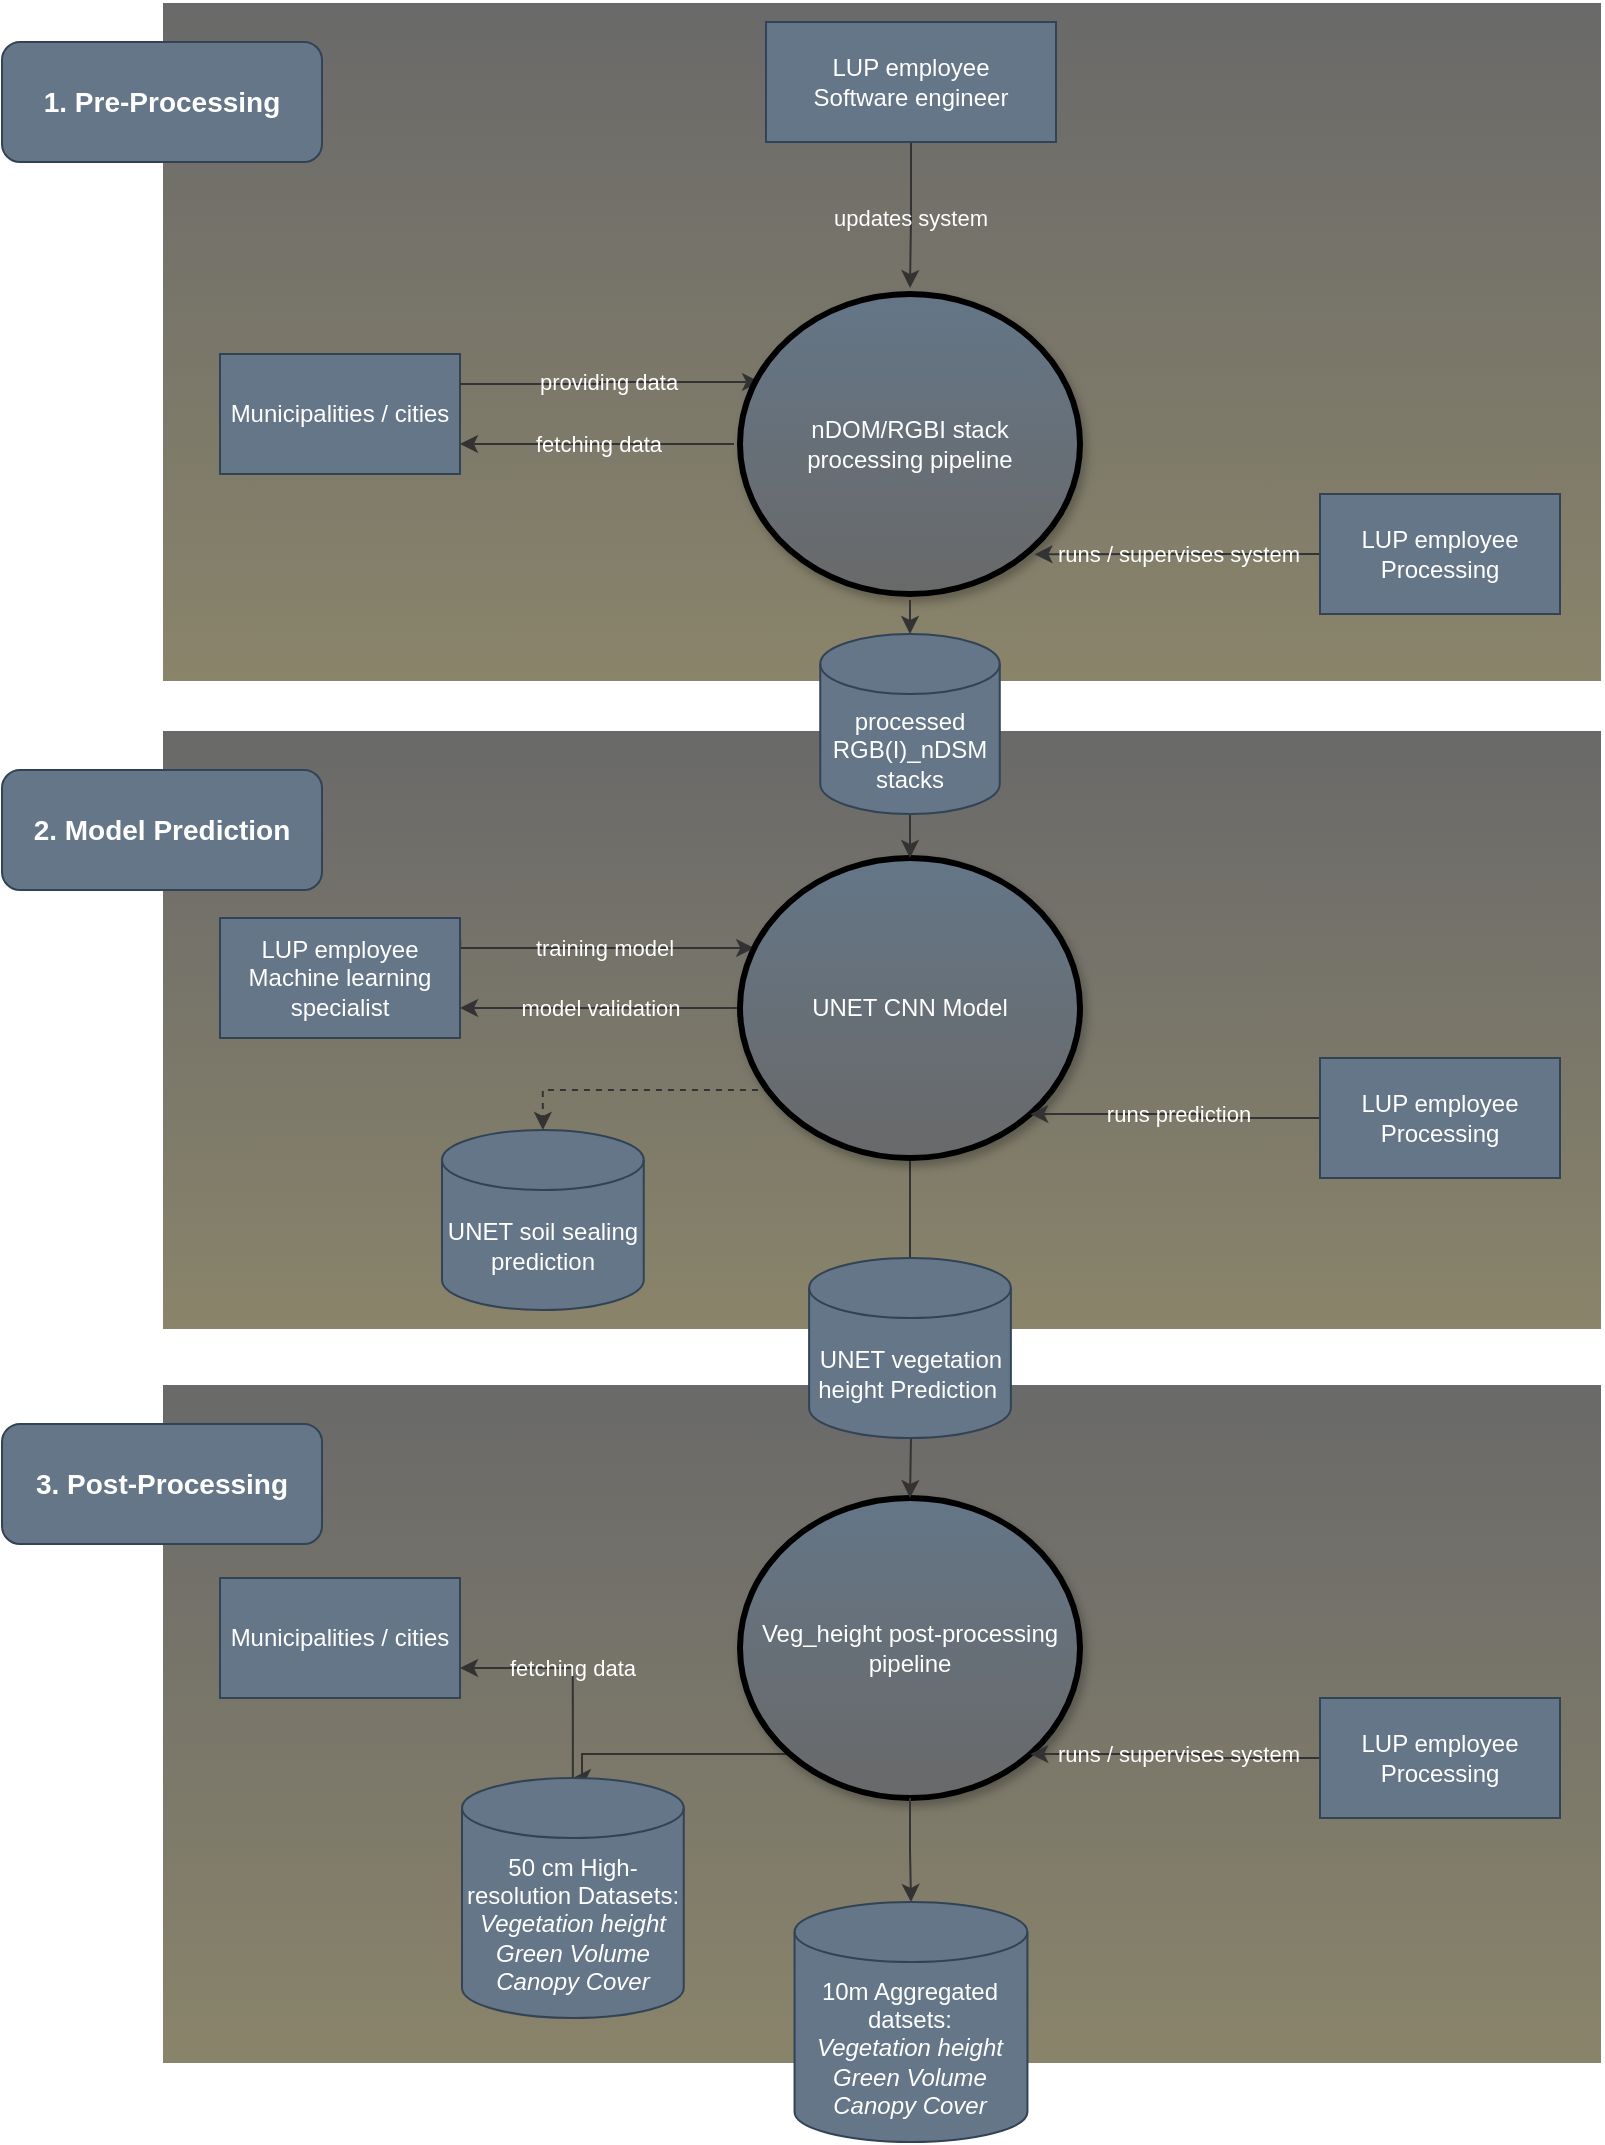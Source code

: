 <mxfile version="21.5.0" type="device">
  <diagram name="Page-1" id="R0YZM0QswhvQu5ZdeoU2">
    <mxGraphModel dx="1773" dy="1035" grid="1" gridSize="10" guides="1" tooltips="1" connect="1" arrows="1" fold="1" page="1" pageScale="1" pageWidth="850" pageHeight="1100" background="none" math="0" shadow="0">
      <root>
        <mxCell id="0" />
        <mxCell id="1" parent="0" />
        <mxCell id="ags-blKFMq7NGF_BfUHY-3" value="" style="rounded=0;whiteSpace=wrap;html=1;align=left;labelBackgroundColor=none;labelBorderColor=none;fillColor=#696969;strokeColor=#FFFFFF;gradientColor=#8A846A;gradientDirection=south;" vertex="1" parent="1">
          <mxGeometry x="120" y="20" width="720" height="340" as="geometry" />
        </mxCell>
        <mxCell id="DS0aTNGZ2Fv6DF-EMrfK-2" value="Municipalities / cities" style="rounded=0;whiteSpace=wrap;html=1;fillColor=#647687;fontColor=#ffffff;strokeColor=#314354;" parent="1" vertex="1">
          <mxGeometry x="149" y="196" width="120" height="60" as="geometry" />
        </mxCell>
        <mxCell id="DS0aTNGZ2Fv6DF-EMrfK-6" value="providing data" style="edgeStyle=orthogonalEdgeStyle;rounded=0;orthogonalLoop=1;jettySize=auto;html=1;exitX=1;exitY=0.25;exitDx=0;exitDy=0;entryX=0.074;entryY=0.301;entryDx=0;entryDy=0;entryPerimeter=0;labelBackgroundColor=none;fontColor=#FFFFFF;strokeColor=#333333;" parent="1" source="DS0aTNGZ2Fv6DF-EMrfK-2" target="DS0aTNGZ2Fv6DF-EMrfK-3" edge="1">
          <mxGeometry x="0.003" relative="1" as="geometry">
            <mxPoint as="offset" />
          </mxGeometry>
        </mxCell>
        <mxCell id="DS0aTNGZ2Fv6DF-EMrfK-8" value="fetching data" style="edgeStyle=orthogonalEdgeStyle;rounded=0;orthogonalLoop=1;jettySize=auto;html=1;exitX=0;exitY=0.5;exitDx=0;exitDy=0;entryX=1;entryY=0.75;entryDx=0;entryDy=0;labelBackgroundColor=none;strokeColor=#333333;fontColor=#FFFFFF;" parent="1" source="DS0aTNGZ2Fv6DF-EMrfK-3" target="DS0aTNGZ2Fv6DF-EMrfK-2" edge="1">
          <mxGeometry relative="1" as="geometry" />
        </mxCell>
        <mxCell id="DS0aTNGZ2Fv6DF-EMrfK-3" value="nDOM/RGBI stack&lt;br&gt;processing pipeline" style="ellipse;whiteSpace=wrap;html=1;fillColor=#647687;fontColor=#ffffff;strokeColor=#000000;shadow=1;gradientColor=#696969;strokeWidth=3;perimeterSpacing=3;" parent="1" vertex="1">
          <mxGeometry x="409" y="166" width="170" height="150" as="geometry" />
        </mxCell>
        <mxCell id="DS0aTNGZ2Fv6DF-EMrfK-11" value="runs / supervises system" style="edgeStyle=orthogonalEdgeStyle;rounded=0;orthogonalLoop=1;jettySize=auto;html=1;exitX=0;exitY=0.5;exitDx=0;exitDy=0;entryX=1;entryY=1;entryDx=0;entryDy=0;labelBackgroundColor=none;fontColor=#FFFFFF;strokeColor=#333333;" parent="1" source="DS0aTNGZ2Fv6DF-EMrfK-4" target="DS0aTNGZ2Fv6DF-EMrfK-3" edge="1">
          <mxGeometry relative="1" as="geometry" />
        </mxCell>
        <mxCell id="DS0aTNGZ2Fv6DF-EMrfK-4" value="LUP employee&lt;br&gt;Processing" style="rounded=0;whiteSpace=wrap;html=1;fillColor=#647687;fontColor=#ffffff;strokeColor=#314354;" parent="1" vertex="1">
          <mxGeometry x="699" y="266" width="120" height="60" as="geometry" />
        </mxCell>
        <mxCell id="DS0aTNGZ2Fv6DF-EMrfK-13" value="updates system" style="edgeStyle=orthogonalEdgeStyle;rounded=0;orthogonalLoop=1;jettySize=auto;html=1;exitX=0.5;exitY=1;exitDx=0;exitDy=0;entryX=0.5;entryY=0;entryDx=0;entryDy=0;labelBackgroundColor=none;strokeColor=#333333;fontColor=#FFFFFF;" parent="1" source="DS0aTNGZ2Fv6DF-EMrfK-12" target="DS0aTNGZ2Fv6DF-EMrfK-3" edge="1">
          <mxGeometry x="0.053" relative="1" as="geometry">
            <mxPoint as="offset" />
          </mxGeometry>
        </mxCell>
        <mxCell id="DS0aTNGZ2Fv6DF-EMrfK-12" value="LUP employee&lt;br&gt;Software engineer" style="rounded=0;whiteSpace=wrap;html=1;fillColor=#647687;fontColor=#ffffff;strokeColor=#314354;" parent="1" vertex="1">
          <mxGeometry x="422" y="30" width="145" height="60" as="geometry" />
        </mxCell>
        <mxCell id="ags-blKFMq7NGF_BfUHY-7" value="&lt;b&gt;&lt;font style=&quot;font-size: 14px;&quot;&gt;1. Pre-Processing&lt;/font&gt;&lt;/b&gt;" style="rounded=1;whiteSpace=wrap;html=1;fillColor=#647687;fontColor=#ffffff;strokeColor=#314354;" vertex="1" parent="1">
          <mxGeometry x="40" y="40" width="160" height="60" as="geometry" />
        </mxCell>
        <mxCell id="ags-blKFMq7NGF_BfUHY-8" value="" style="rounded=0;whiteSpace=wrap;html=1;align=left;fillColor=#696969;strokeColor=#FFFFFF;labelBackgroundColor=none;labelBorderColor=none;gradientColor=#8A846A;gradientDirection=south;" vertex="1" parent="1">
          <mxGeometry x="120" y="384" width="720" height="300" as="geometry" />
        </mxCell>
        <mxCell id="ags-blKFMq7NGF_BfUHY-9" value="training model" style="edgeStyle=orthogonalEdgeStyle;rounded=0;orthogonalLoop=1;jettySize=auto;html=1;exitX=1.001;exitY=0.182;exitDx=0;exitDy=0;labelBackgroundColor=none;fontColor=#FFFFFF;exitPerimeter=0;strokeColor=#333333;" edge="1" parent="1" source="ags-blKFMq7NGF_BfUHY-10" target="ags-blKFMq7NGF_BfUHY-13">
          <mxGeometry relative="1" as="geometry">
            <Array as="points">
              <mxPoint x="269" y="493" />
            </Array>
          </mxGeometry>
        </mxCell>
        <mxCell id="ags-blKFMq7NGF_BfUHY-10" value="LUP employee&lt;br&gt;Machine learning specialist" style="rounded=0;whiteSpace=wrap;html=1;fillColor=#647687;fontColor=#ffffff;strokeColor=#314354;" vertex="1" parent="1">
          <mxGeometry x="149" y="478" width="120" height="60" as="geometry" />
        </mxCell>
        <mxCell id="ags-blKFMq7NGF_BfUHY-11" value="model validation" style="edgeStyle=orthogonalEdgeStyle;rounded=0;orthogonalLoop=1;jettySize=auto;html=1;exitX=0;exitY=0.5;exitDx=0;exitDy=0;entryX=1;entryY=0.75;entryDx=0;entryDy=0;labelBackgroundColor=none;strokeColor=#333333;fontColor=#FFFFFF;" edge="1" parent="1" source="ags-blKFMq7NGF_BfUHY-13" target="ags-blKFMq7NGF_BfUHY-10">
          <mxGeometry relative="1" as="geometry" />
        </mxCell>
        <mxCell id="ags-blKFMq7NGF_BfUHY-26" style="edgeStyle=orthogonalEdgeStyle;rounded=0;orthogonalLoop=1;jettySize=auto;html=1;exitX=0.5;exitY=1;exitDx=0;exitDy=0;entryX=0.5;entryY=0;entryDx=0;entryDy=0;entryPerimeter=0;labelBackgroundColor=none;strokeColor=#333333;fontColor=#FFFFFF;" edge="1" parent="1" source="ags-blKFMq7NGF_BfUHY-13">
          <mxGeometry relative="1" as="geometry">
            <mxPoint x="493.995" y="674" as="targetPoint" />
          </mxGeometry>
        </mxCell>
        <mxCell id="ags-blKFMq7NGF_BfUHY-30" style="edgeStyle=orthogonalEdgeStyle;rounded=0;orthogonalLoop=1;jettySize=auto;html=1;exitX=0.088;exitY=0.773;exitDx=0;exitDy=0;entryX=0.5;entryY=0;entryDx=0;entryDy=0;entryPerimeter=0;dashed=1;exitPerimeter=0;labelBackgroundColor=none;strokeColor=#333333;fontColor=#FFFFFF;" edge="1" parent="1" source="ags-blKFMq7NGF_BfUHY-13" target="ags-blKFMq7NGF_BfUHY-27">
          <mxGeometry relative="1" as="geometry" />
        </mxCell>
        <mxCell id="ags-blKFMq7NGF_BfUHY-13" value="UNET CNN Model" style="ellipse;whiteSpace=wrap;html=1;fillColor=#647687;fontColor=#ffffff;strokeColor=#000000;shadow=1;gradientColor=#696969;strokeWidth=3;" vertex="1" parent="1">
          <mxGeometry x="409" y="448" width="170" height="150" as="geometry" />
        </mxCell>
        <mxCell id="ags-blKFMq7NGF_BfUHY-14" value="runs prediction" style="edgeStyle=orthogonalEdgeStyle;rounded=0;orthogonalLoop=1;jettySize=auto;html=1;exitX=0;exitY=0.5;exitDx=0;exitDy=0;entryX=1;entryY=1;entryDx=0;entryDy=0;labelBackgroundColor=none;strokeColor=#333333;fontColor=#FFFFFF;" edge="1" parent="1" source="ags-blKFMq7NGF_BfUHY-15" target="ags-blKFMq7NGF_BfUHY-13">
          <mxGeometry relative="1" as="geometry" />
        </mxCell>
        <mxCell id="ags-blKFMq7NGF_BfUHY-15" value="LUP employee&lt;br&gt;Processing" style="rounded=0;whiteSpace=wrap;html=1;fillColor=#647687;fontColor=#ffffff;strokeColor=#314354;" vertex="1" parent="1">
          <mxGeometry x="699" y="548" width="120" height="60" as="geometry" />
        </mxCell>
        <mxCell id="ags-blKFMq7NGF_BfUHY-19" value="&lt;b&gt;&lt;font style=&quot;font-size: 14px;&quot;&gt;2. Model Prediction&lt;/font&gt;&lt;/b&gt;" style="rounded=1;whiteSpace=wrap;html=1;fillColor=#647687;fontColor=#ffffff;strokeColor=#314354;" vertex="1" parent="1">
          <mxGeometry x="40" y="404" width="160" height="60" as="geometry" />
        </mxCell>
        <mxCell id="DS0aTNGZ2Fv6DF-EMrfK-10" value="" style="edgeStyle=orthogonalEdgeStyle;rounded=0;orthogonalLoop=1;jettySize=auto;html=1;exitX=0.5;exitY=1;exitDx=0;exitDy=0;entryX=0.5;entryY=0;entryDx=0;entryDy=0;fontSize=11;labelBackgroundColor=none;strokeColor=#333333;fontColor=#FFFFFF;" parent="1" target="ags-blKFMq7NGF_BfUHY-13" edge="1">
          <mxGeometry x="-0.135" relative="1" as="geometry">
            <mxPoint x="494.005" y="419" as="sourcePoint" />
            <mxPoint x="494.5" y="394" as="targetPoint" />
            <mxPoint as="offset" />
          </mxGeometry>
        </mxCell>
        <mxCell id="ags-blKFMq7NGF_BfUHY-21" value="" style="edgeStyle=orthogonalEdgeStyle;rounded=0;orthogonalLoop=1;jettySize=auto;html=1;exitX=0.5;exitY=1;exitDx=0;exitDy=0;entryX=0.5;entryY=0;entryDx=0;entryDy=0;fontSize=11;labelBackgroundColor=none;strokeColor=#333333;fontColor=#FFFFFF;" edge="1" parent="1" source="DS0aTNGZ2Fv6DF-EMrfK-3" target="ags-blKFMq7NGF_BfUHY-20">
          <mxGeometry x="-0.135" relative="1" as="geometry">
            <mxPoint x="494" y="316" as="sourcePoint" />
            <mxPoint x="494" y="464" as="targetPoint" />
            <mxPoint as="offset" />
          </mxGeometry>
        </mxCell>
        <mxCell id="ags-blKFMq7NGF_BfUHY-20" value="processed RGB(I)_nDSM&lt;br&gt;stacks" style="shape=cylinder3;whiteSpace=wrap;html=1;boundedLbl=1;backgroundOutline=1;size=15;fillColor=#647687;fontColor=#ffffff;strokeColor=#314354;" vertex="1" parent="1">
          <mxGeometry x="449.13" y="336" width="89.75" height="90" as="geometry" />
        </mxCell>
        <mxCell id="ags-blKFMq7NGF_BfUHY-27" value="UNET soil sealing prediction" style="shape=cylinder3;whiteSpace=wrap;html=1;boundedLbl=1;backgroundOutline=1;size=15;fillColor=#647687;fontColor=#ffffff;strokeColor=#314354;" vertex="1" parent="1">
          <mxGeometry x="260" y="584" width="100.87" height="90" as="geometry" />
        </mxCell>
        <mxCell id="ags-blKFMq7NGF_BfUHY-31" value="" style="rounded=0;whiteSpace=wrap;html=1;align=left;labelBackgroundColor=none;labelBorderColor=none;fillColor=#696969;strokeColor=#FFFFFF;gradientColor=#8A846A;gradientDirection=south;" vertex="1" parent="1">
          <mxGeometry x="120" y="711" width="720" height="340" as="geometry" />
        </mxCell>
        <mxCell id="ags-blKFMq7NGF_BfUHY-33" value="Municipalities / cities" style="rounded=0;whiteSpace=wrap;html=1;fillColor=#647687;fontColor=#ffffff;strokeColor=#314354;" vertex="1" parent="1">
          <mxGeometry x="149" y="808" width="120" height="60" as="geometry" />
        </mxCell>
        <mxCell id="ags-blKFMq7NGF_BfUHY-34" value="fetching data" style="edgeStyle=orthogonalEdgeStyle;rounded=0;orthogonalLoop=1;jettySize=auto;html=1;exitX=0.5;exitY=0;exitDx=0;exitDy=0;entryX=1;entryY=0.75;entryDx=0;entryDy=0;exitPerimeter=0;labelBackgroundColor=none;strokeColor=#333333;fontColor=#FFFFFF;" edge="1" parent="1" source="ags-blKFMq7NGF_BfUHY-43" target="ags-blKFMq7NGF_BfUHY-33">
          <mxGeometry relative="1" as="geometry" />
        </mxCell>
        <mxCell id="ags-blKFMq7NGF_BfUHY-47" style="edgeStyle=orthogonalEdgeStyle;rounded=0;orthogonalLoop=1;jettySize=auto;html=1;exitX=0;exitY=1;exitDx=0;exitDy=0;entryX=0.5;entryY=0;entryDx=0;entryDy=0;entryPerimeter=0;labelBackgroundColor=none;strokeColor=#333333;fontColor=#FFFFFF;" edge="1" parent="1" source="ags-blKFMq7NGF_BfUHY-35" target="ags-blKFMq7NGF_BfUHY-43">
          <mxGeometry relative="1" as="geometry">
            <Array as="points">
              <mxPoint x="330" y="896" />
            </Array>
          </mxGeometry>
        </mxCell>
        <mxCell id="ags-blKFMq7NGF_BfUHY-35" value="Veg_height post-processing pipeline" style="ellipse;whiteSpace=wrap;html=1;fillColor=#647687;fontColor=#ffffff;strokeColor=#000000;shadow=1;gradientColor=#696969;strokeWidth=3;" vertex="1" parent="1">
          <mxGeometry x="409" y="768" width="170" height="150" as="geometry" />
        </mxCell>
        <mxCell id="ags-blKFMq7NGF_BfUHY-36" value="runs / supervises system" style="edgeStyle=orthogonalEdgeStyle;rounded=0;orthogonalLoop=1;jettySize=auto;html=1;exitX=0;exitY=0.5;exitDx=0;exitDy=0;entryX=1;entryY=1;entryDx=0;entryDy=0;labelBackgroundColor=none;strokeColor=#333333;fontColor=#FFFFFF;" edge="1" parent="1" source="ags-blKFMq7NGF_BfUHY-37" target="ags-blKFMq7NGF_BfUHY-35">
          <mxGeometry relative="1" as="geometry" />
        </mxCell>
        <mxCell id="ags-blKFMq7NGF_BfUHY-37" value="LUP employee&lt;br&gt;Processing" style="rounded=0;whiteSpace=wrap;html=1;fillColor=#647687;fontColor=#ffffff;strokeColor=#314354;" vertex="1" parent="1">
          <mxGeometry x="699" y="868" width="120" height="60" as="geometry" />
        </mxCell>
        <mxCell id="ags-blKFMq7NGF_BfUHY-40" value="&lt;b&gt;&lt;font style=&quot;font-size: 14px;&quot;&gt;3. Post-Processing&lt;/font&gt;&lt;/b&gt;" style="rounded=1;whiteSpace=wrap;html=1;fillColor=#647687;fontColor=#ffffff;strokeColor=#314354;" vertex="1" parent="1">
          <mxGeometry x="40" y="731" width="160" height="60" as="geometry" />
        </mxCell>
        <mxCell id="ags-blKFMq7NGF_BfUHY-41" value="" style="edgeStyle=orthogonalEdgeStyle;rounded=0;orthogonalLoop=1;jettySize=auto;html=1;exitX=0.5;exitY=1;exitDx=0;exitDy=0;fontSize=11;entryX=0.5;entryY=0;entryDx=0;entryDy=0;entryPerimeter=0;labelBackgroundColor=none;strokeColor=#333333;fontColor=#FFFFFF;" edge="1" parent="1" source="ags-blKFMq7NGF_BfUHY-35" target="ags-blKFMq7NGF_BfUHY-48">
          <mxGeometry x="-0.135" relative="1" as="geometry">
            <mxPoint x="494" y="991" as="sourcePoint" />
            <mxPoint x="493.995" y="928" as="targetPoint" />
            <mxPoint as="offset" />
          </mxGeometry>
        </mxCell>
        <mxCell id="ags-blKFMq7NGF_BfUHY-42" style="edgeStyle=orthogonalEdgeStyle;rounded=0;orthogonalLoop=1;jettySize=auto;html=1;exitX=0.5;exitY=1;exitDx=0;exitDy=0;exitPerimeter=0;labelBackgroundColor=none;strokeColor=#333333;fontColor=#FFFFFF;" edge="1" parent="1" target="ags-blKFMq7NGF_BfUHY-35">
          <mxGeometry relative="1" as="geometry">
            <mxPoint x="493.995" y="705" as="sourcePoint" />
          </mxGeometry>
        </mxCell>
        <mxCell id="ags-blKFMq7NGF_BfUHY-24" value="UNET vegetation height Prediction&amp;nbsp;" style="shape=cylinder3;whiteSpace=wrap;html=1;boundedLbl=1;backgroundOutline=1;size=15;fillColor=#647687;fontColor=#ffffff;strokeColor=#314354;" vertex="1" parent="1">
          <mxGeometry x="443.56" y="648" width="100.87" height="90" as="geometry" />
        </mxCell>
        <mxCell id="ags-blKFMq7NGF_BfUHY-43" value="50 cm High-resolution Datasets: &lt;i&gt;Vegetation height&lt;br&gt;Green Volume&lt;br&gt;Canopy Cover&lt;/i&gt;" style="shape=cylinder3;whiteSpace=wrap;html=1;boundedLbl=1;backgroundOutline=1;size=15;fillColor=#647687;fontColor=#ffffff;strokeColor=#314354;" vertex="1" parent="1">
          <mxGeometry x="270" y="908" width="110.87" height="120" as="geometry" />
        </mxCell>
        <mxCell id="ags-blKFMq7NGF_BfUHY-48" value="10m Aggregated datsets: &lt;br&gt;&lt;i&gt;Vegetation height&lt;br&gt;Green Volume&lt;br&gt;Canopy Cover&lt;/i&gt;" style="shape=cylinder3;whiteSpace=wrap;html=1;boundedLbl=1;backgroundOutline=1;size=15;fillColor=#647687;fontColor=#ffffff;strokeColor=#314354;" vertex="1" parent="1">
          <mxGeometry x="436.28" y="970" width="116.44" height="120" as="geometry" />
        </mxCell>
      </root>
    </mxGraphModel>
  </diagram>
</mxfile>
